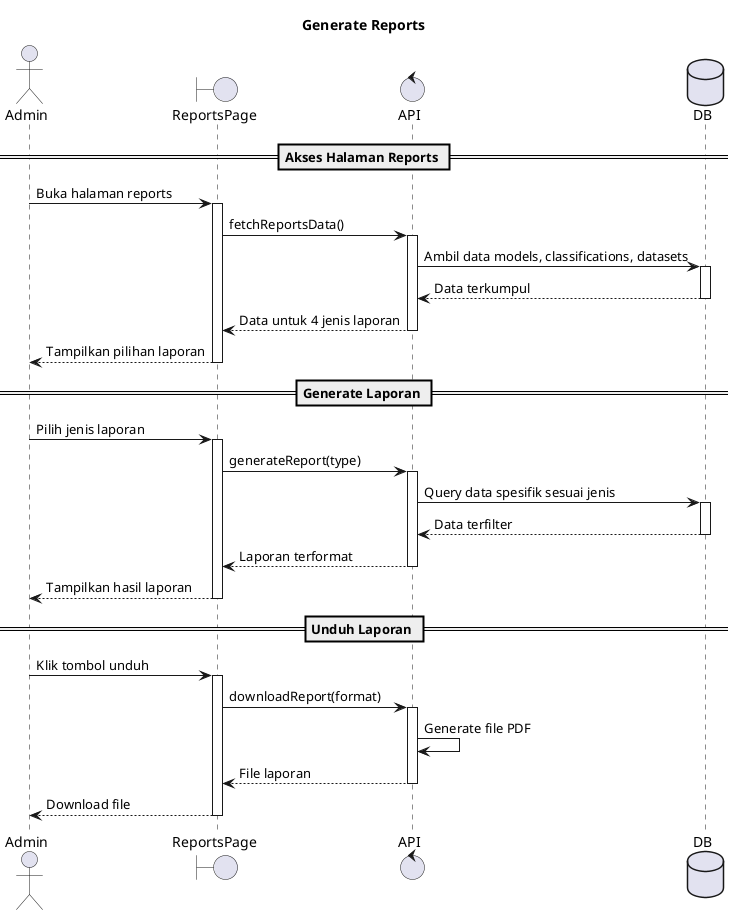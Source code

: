 @startuml Reports Generation
title Generate Reports

actor Admin
boundary ReportsPage
control API
database DB

== Akses Halaman Reports ==
Admin -> ReportsPage: Buka halaman reports
activate ReportsPage

ReportsPage -> API: fetchReportsData()
activate API

API -> DB: Ambil data models, classifications, datasets
activate DB
DB --> API: Data terkumpul
deactivate DB

API --> ReportsPage: Data untuk 4 jenis laporan
deactivate API

ReportsPage --> Admin: Tampilkan pilihan laporan
deactivate ReportsPage

== Generate Laporan ==
Admin -> ReportsPage: Pilih jenis laporan
activate ReportsPage

ReportsPage -> API: generateReport(type)
activate API

API -> DB: Query data spesifik sesuai jenis
activate DB
DB --> API: Data terfilter
deactivate DB

API --> ReportsPage: Laporan terformat
deactivate API

ReportsPage --> Admin: Tampilkan hasil laporan
deactivate ReportsPage

== Unduh Laporan ==
Admin -> ReportsPage: Klik tombol unduh
activate ReportsPage

ReportsPage -> API: downloadReport(format)
activate API

API -> API: Generate file PDF
API --> ReportsPage: File laporan
deactivate API

ReportsPage --> Admin: Download file
deactivate ReportsPage

@enduml

@enduml
